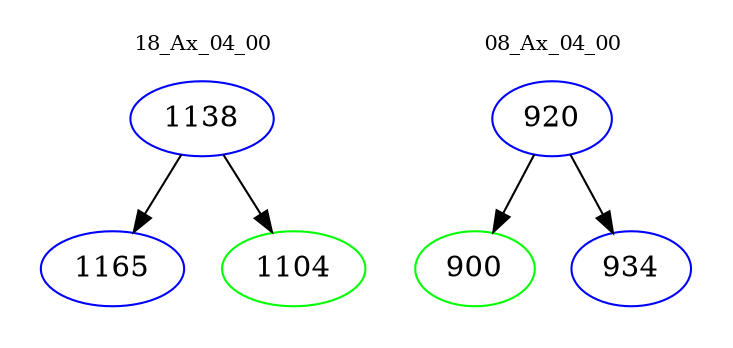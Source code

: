 digraph{
subgraph cluster_0 {
color = white
label = "18_Ax_04_00";
fontsize=10;
T0_1138 [label="1138", color="blue"]
T0_1138 -> T0_1165 [color="black"]
T0_1165 [label="1165", color="blue"]
T0_1138 -> T0_1104 [color="black"]
T0_1104 [label="1104", color="green"]
}
subgraph cluster_1 {
color = white
label = "08_Ax_04_00";
fontsize=10;
T1_920 [label="920", color="blue"]
T1_920 -> T1_900 [color="black"]
T1_900 [label="900", color="green"]
T1_920 -> T1_934 [color="black"]
T1_934 [label="934", color="blue"]
}
}
